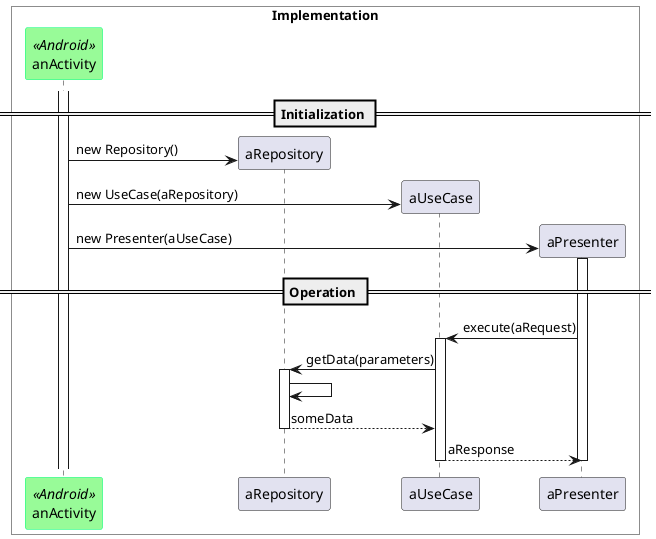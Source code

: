@startuml SEQ_command_app

skinparam BoxPadding 10
skinparam ParticipantPadding 10

'title Sequence Diagram Command Pattern as Implemented

skinparam participant {
    BackgroundColor<<Android>> PaleGreen
    ArrowColor<<Android>> SeaGreen
    BorderColor<<Android>> SpringGreen
}

box "Implementation" #White
    participant anActivity <<Android>>
    participant aRepository
    participant aUseCase
    participant aPresenter
end box

activate anActivity 
== Initialization ==
create aRepository
anActivity -> aRepository: new Repository() \t\t

create  aUseCase
anActivity -> aUseCase: new UseCase(aRepository)

create aPresenter
anActivity -> aPresenter: new Presenter(aUseCase)

== Operation ==
activate aPresenter
aPresenter -> aUseCase: execute(aRequest)
activate aUseCase
aUseCase -> aRepository: getData(parameters)
activate aRepository
aRepository -> aRepository
aRepository --> aUseCase: someData
deactivate aRepository

aUseCase --> aPresenter: aResponse
deactivate aUseCase

deactivate aPresenter

@enduml